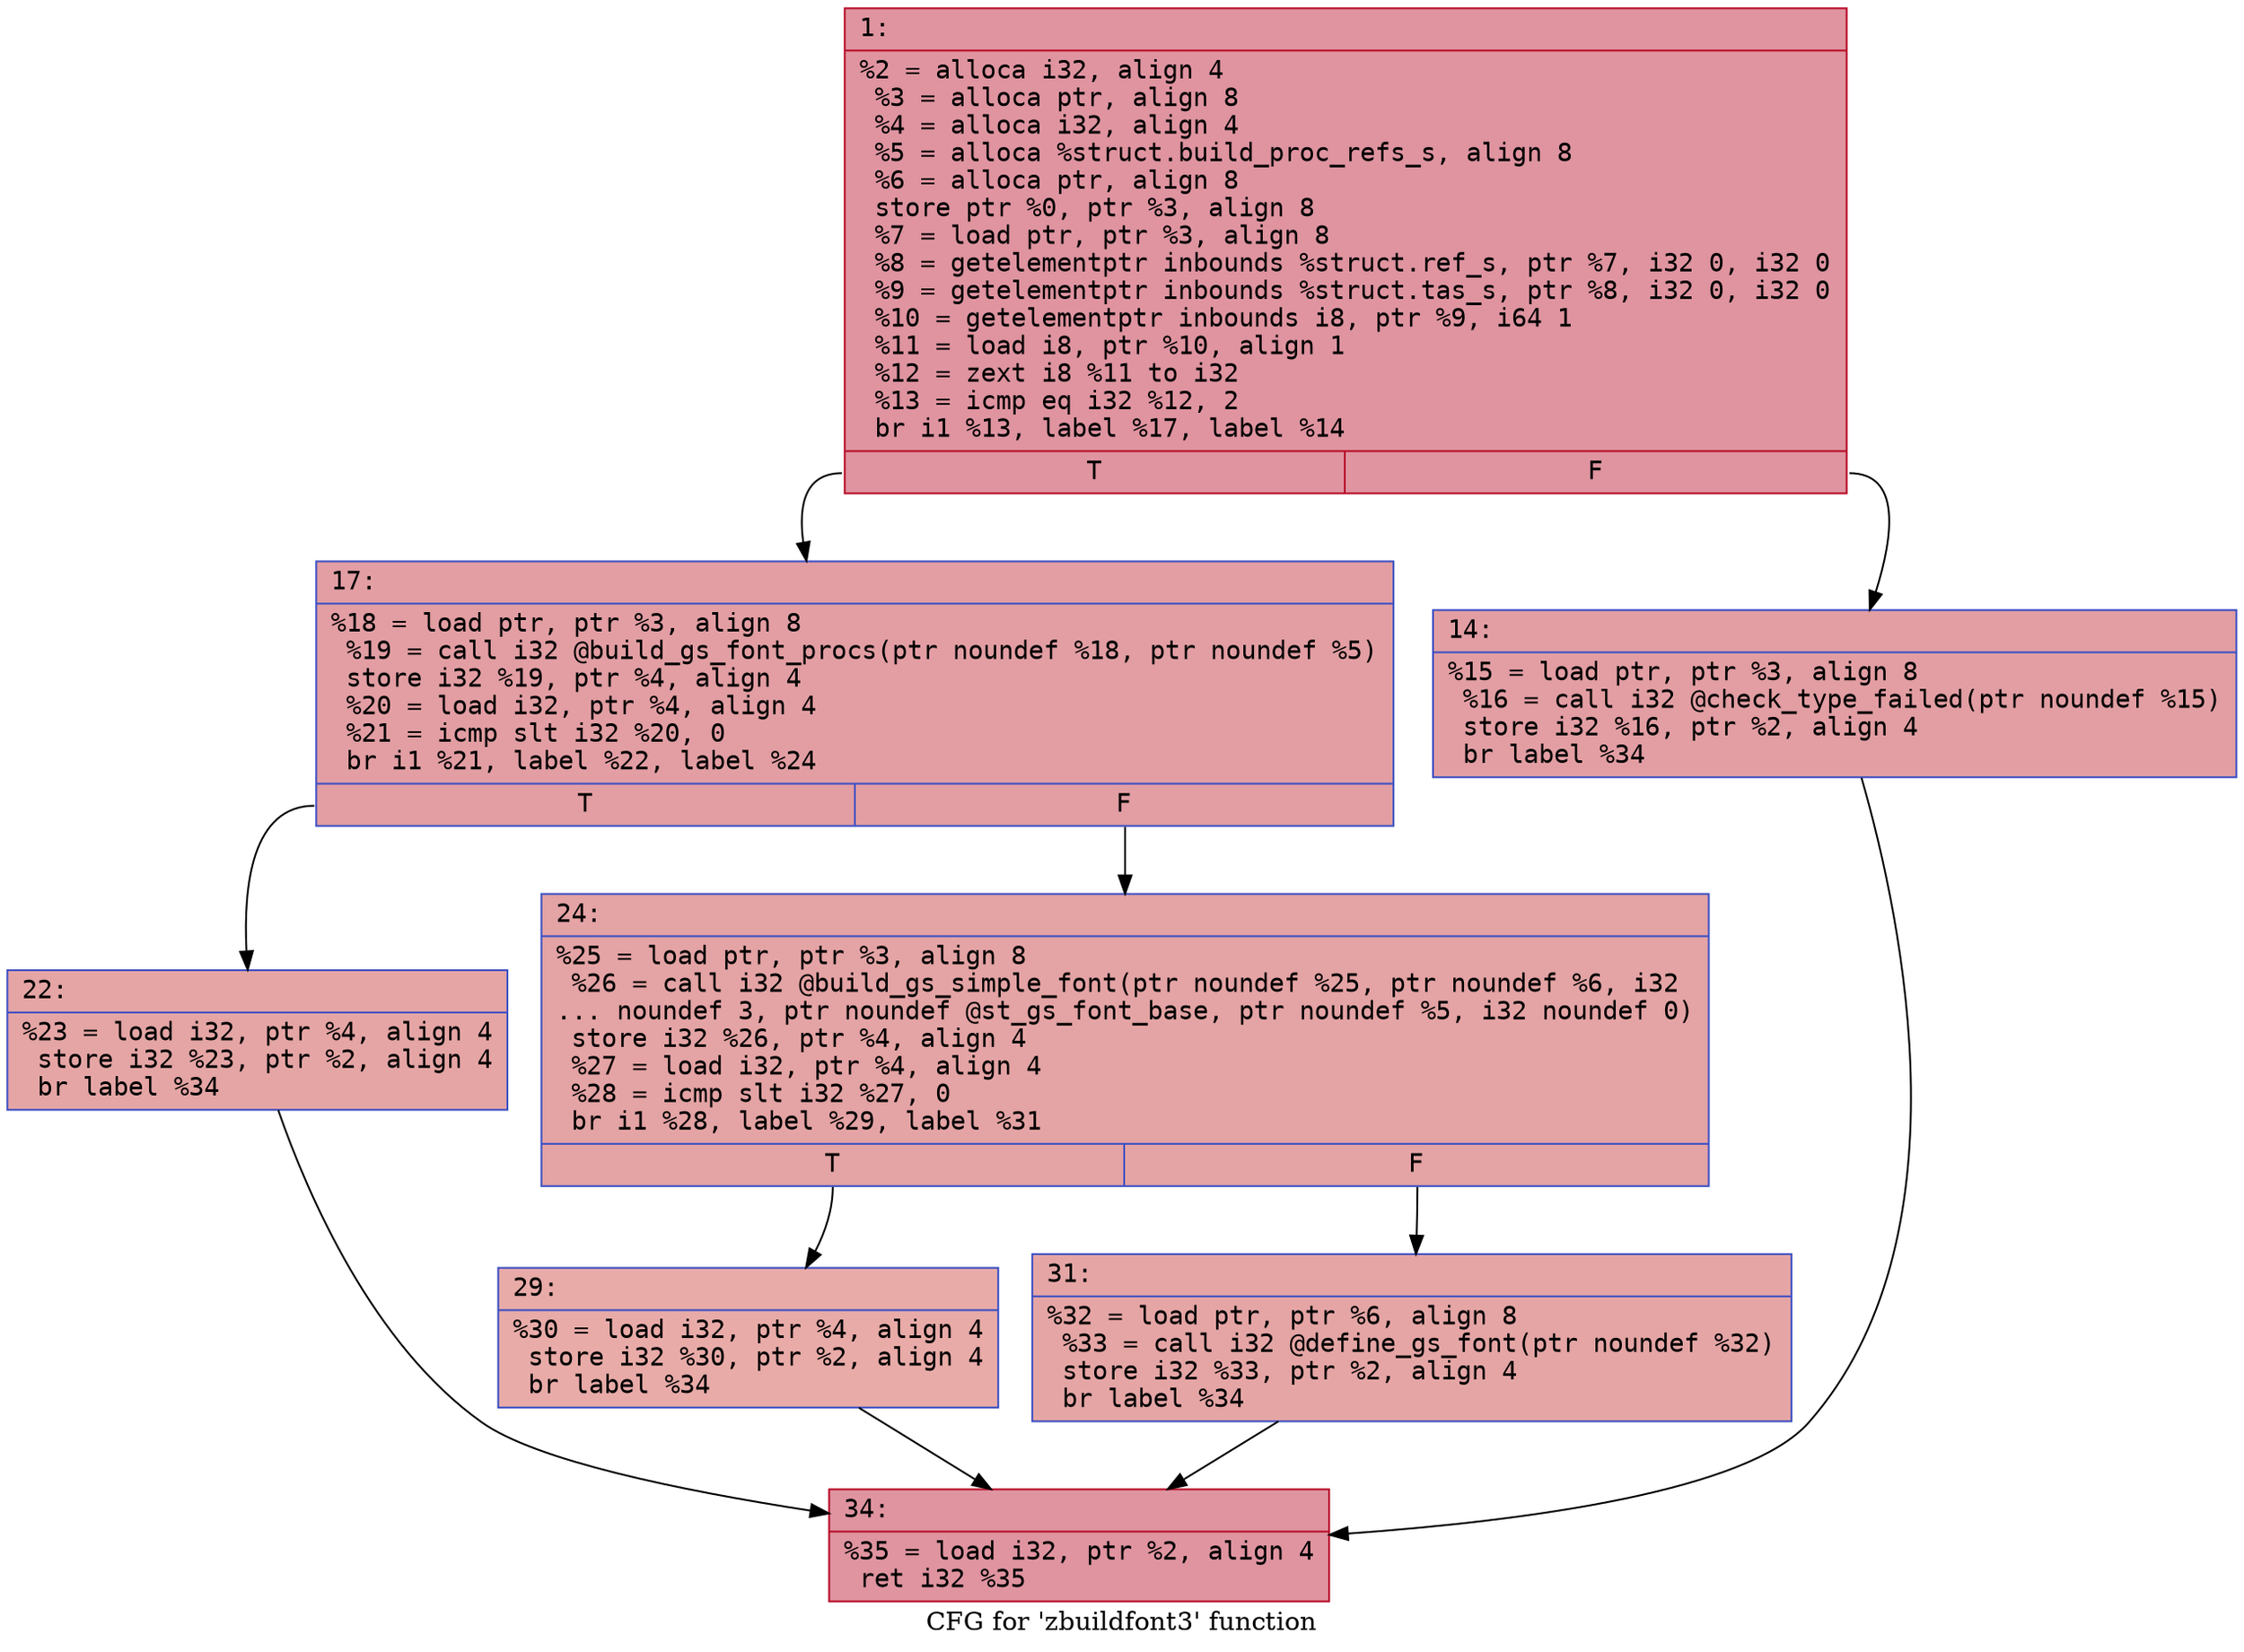digraph "CFG for 'zbuildfont3' function" {
	label="CFG for 'zbuildfont3' function";

	Node0x600001b16580 [shape=record,color="#b70d28ff", style=filled, fillcolor="#b70d2870" fontname="Courier",label="{1:\l|  %2 = alloca i32, align 4\l  %3 = alloca ptr, align 8\l  %4 = alloca i32, align 4\l  %5 = alloca %struct.build_proc_refs_s, align 8\l  %6 = alloca ptr, align 8\l  store ptr %0, ptr %3, align 8\l  %7 = load ptr, ptr %3, align 8\l  %8 = getelementptr inbounds %struct.ref_s, ptr %7, i32 0, i32 0\l  %9 = getelementptr inbounds %struct.tas_s, ptr %8, i32 0, i32 0\l  %10 = getelementptr inbounds i8, ptr %9, i64 1\l  %11 = load i8, ptr %10, align 1\l  %12 = zext i8 %11 to i32\l  %13 = icmp eq i32 %12, 2\l  br i1 %13, label %17, label %14\l|{<s0>T|<s1>F}}"];
	Node0x600001b16580:s0 -> Node0x600001b16620[tooltip="1 -> 17\nProbability 50.00%" ];
	Node0x600001b16580:s1 -> Node0x600001b165d0[tooltip="1 -> 14\nProbability 50.00%" ];
	Node0x600001b165d0 [shape=record,color="#3d50c3ff", style=filled, fillcolor="#be242e70" fontname="Courier",label="{14:\l|  %15 = load ptr, ptr %3, align 8\l  %16 = call i32 @check_type_failed(ptr noundef %15)\l  store i32 %16, ptr %2, align 4\l  br label %34\l}"];
	Node0x600001b165d0 -> Node0x600001b167b0[tooltip="14 -> 34\nProbability 100.00%" ];
	Node0x600001b16620 [shape=record,color="#3d50c3ff", style=filled, fillcolor="#be242e70" fontname="Courier",label="{17:\l|  %18 = load ptr, ptr %3, align 8\l  %19 = call i32 @build_gs_font_procs(ptr noundef %18, ptr noundef %5)\l  store i32 %19, ptr %4, align 4\l  %20 = load i32, ptr %4, align 4\l  %21 = icmp slt i32 %20, 0\l  br i1 %21, label %22, label %24\l|{<s0>T|<s1>F}}"];
	Node0x600001b16620:s0 -> Node0x600001b16670[tooltip="17 -> 22\nProbability 37.50%" ];
	Node0x600001b16620:s1 -> Node0x600001b166c0[tooltip="17 -> 24\nProbability 62.50%" ];
	Node0x600001b16670 [shape=record,color="#3d50c3ff", style=filled, fillcolor="#c5333470" fontname="Courier",label="{22:\l|  %23 = load i32, ptr %4, align 4\l  store i32 %23, ptr %2, align 4\l  br label %34\l}"];
	Node0x600001b16670 -> Node0x600001b167b0[tooltip="22 -> 34\nProbability 100.00%" ];
	Node0x600001b166c0 [shape=record,color="#3d50c3ff", style=filled, fillcolor="#c32e3170" fontname="Courier",label="{24:\l|  %25 = load ptr, ptr %3, align 8\l  %26 = call i32 @build_gs_simple_font(ptr noundef %25, ptr noundef %6, i32\l... noundef 3, ptr noundef @st_gs_font_base, ptr noundef %5, i32 noundef 0)\l  store i32 %26, ptr %4, align 4\l  %27 = load i32, ptr %4, align 4\l  %28 = icmp slt i32 %27, 0\l  br i1 %28, label %29, label %31\l|{<s0>T|<s1>F}}"];
	Node0x600001b166c0:s0 -> Node0x600001b16710[tooltip="24 -> 29\nProbability 37.50%" ];
	Node0x600001b166c0:s1 -> Node0x600001b16760[tooltip="24 -> 31\nProbability 62.50%" ];
	Node0x600001b16710 [shape=record,color="#3d50c3ff", style=filled, fillcolor="#cc403a70" fontname="Courier",label="{29:\l|  %30 = load i32, ptr %4, align 4\l  store i32 %30, ptr %2, align 4\l  br label %34\l}"];
	Node0x600001b16710 -> Node0x600001b167b0[tooltip="29 -> 34\nProbability 100.00%" ];
	Node0x600001b16760 [shape=record,color="#3d50c3ff", style=filled, fillcolor="#c5333470" fontname="Courier",label="{31:\l|  %32 = load ptr, ptr %6, align 8\l  %33 = call i32 @define_gs_font(ptr noundef %32)\l  store i32 %33, ptr %2, align 4\l  br label %34\l}"];
	Node0x600001b16760 -> Node0x600001b167b0[tooltip="31 -> 34\nProbability 100.00%" ];
	Node0x600001b167b0 [shape=record,color="#b70d28ff", style=filled, fillcolor="#b70d2870" fontname="Courier",label="{34:\l|  %35 = load i32, ptr %2, align 4\l  ret i32 %35\l}"];
}
